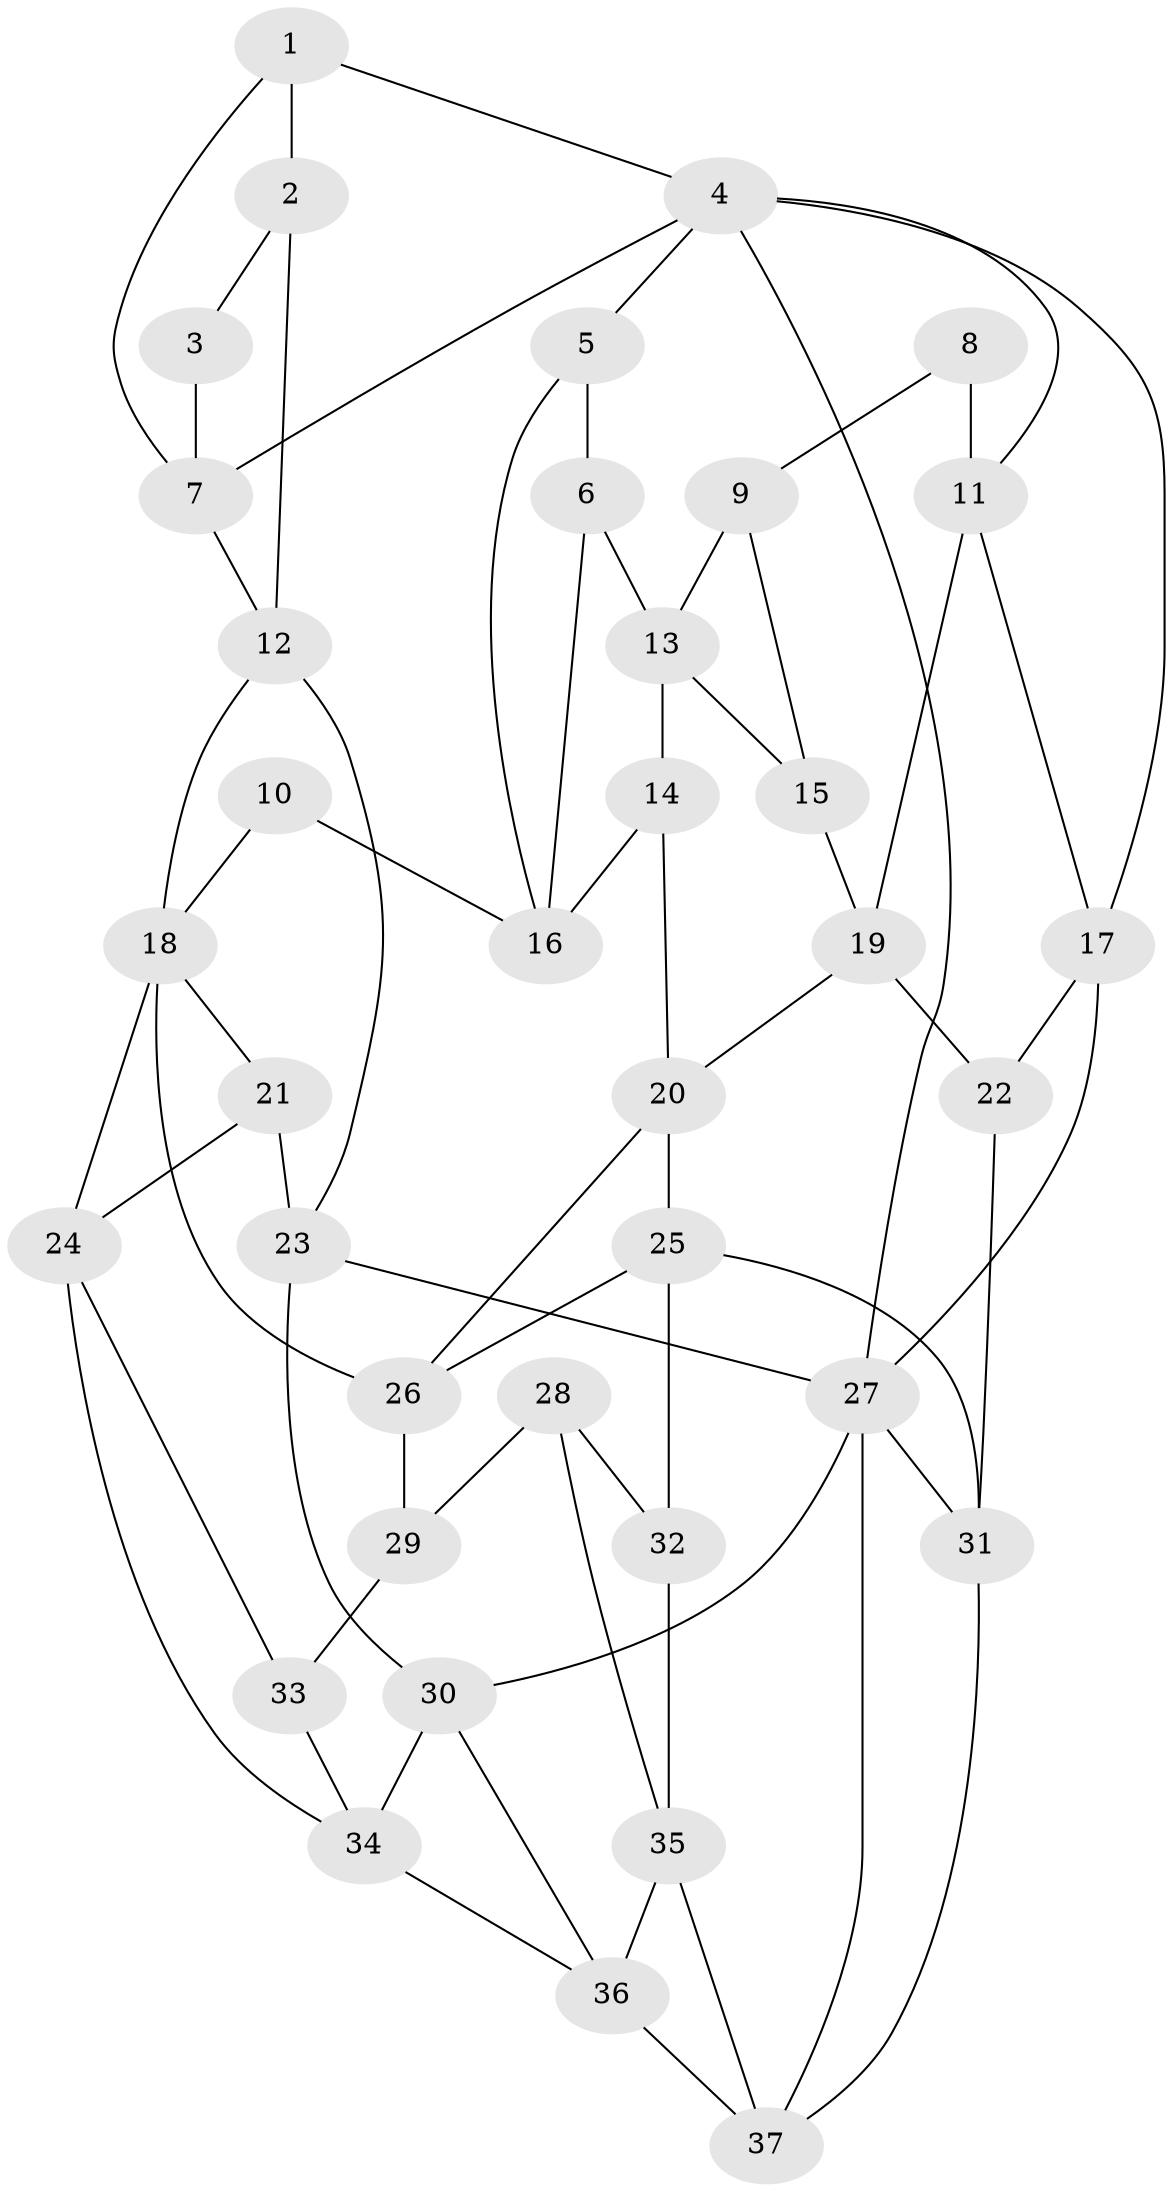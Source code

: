 // original degree distribution, {3: 0.043478260869565216, 6: 0.21739130434782608, 4: 0.1956521739130435, 5: 0.5434782608695652}
// Generated by graph-tools (version 1.1) at 2025/38/03/04/25 23:38:22]
// undirected, 37 vertices, 67 edges
graph export_dot {
  node [color=gray90,style=filled];
  1;
  2;
  3;
  4;
  5;
  6;
  7;
  8;
  9;
  10;
  11;
  12;
  13;
  14;
  15;
  16;
  17;
  18;
  19;
  20;
  21;
  22;
  23;
  24;
  25;
  26;
  27;
  28;
  29;
  30;
  31;
  32;
  33;
  34;
  35;
  36;
  37;
  1 -- 2 [weight=1.0];
  1 -- 4 [weight=1.0];
  1 -- 7 [weight=1.0];
  2 -- 3 [weight=1.0];
  2 -- 12 [weight=1.0];
  3 -- 7 [weight=2.0];
  4 -- 5 [weight=1.0];
  4 -- 7 [weight=1.0];
  4 -- 11 [weight=1.0];
  4 -- 17 [weight=1.0];
  4 -- 27 [weight=1.0];
  5 -- 6 [weight=1.0];
  5 -- 16 [weight=1.0];
  6 -- 13 [weight=1.0];
  6 -- 16 [weight=1.0];
  7 -- 12 [weight=1.0];
  8 -- 9 [weight=2.0];
  8 -- 11 [weight=2.0];
  9 -- 13 [weight=1.0];
  9 -- 15 [weight=1.0];
  10 -- 16 [weight=2.0];
  10 -- 18 [weight=1.0];
  11 -- 17 [weight=1.0];
  11 -- 19 [weight=1.0];
  12 -- 18 [weight=1.0];
  12 -- 23 [weight=1.0];
  13 -- 14 [weight=1.0];
  13 -- 15 [weight=1.0];
  14 -- 16 [weight=2.0];
  14 -- 20 [weight=1.0];
  15 -- 19 [weight=1.0];
  17 -- 22 [weight=2.0];
  17 -- 27 [weight=1.0];
  18 -- 21 [weight=1.0];
  18 -- 24 [weight=1.0];
  18 -- 26 [weight=1.0];
  19 -- 20 [weight=1.0];
  19 -- 22 [weight=2.0];
  20 -- 25 [weight=1.0];
  20 -- 26 [weight=1.0];
  21 -- 23 [weight=2.0];
  21 -- 24 [weight=1.0];
  22 -- 31 [weight=2.0];
  23 -- 27 [weight=1.0];
  23 -- 30 [weight=1.0];
  24 -- 33 [weight=1.0];
  24 -- 34 [weight=1.0];
  25 -- 26 [weight=1.0];
  25 -- 31 [weight=1.0];
  25 -- 32 [weight=2.0];
  26 -- 29 [weight=1.0];
  27 -- 30 [weight=1.0];
  27 -- 31 [weight=1.0];
  27 -- 37 [weight=1.0];
  28 -- 29 [weight=1.0];
  28 -- 32 [weight=1.0];
  28 -- 35 [weight=1.0];
  29 -- 33 [weight=2.0];
  30 -- 34 [weight=1.0];
  30 -- 36 [weight=1.0];
  31 -- 37 [weight=1.0];
  32 -- 35 [weight=1.0];
  33 -- 34 [weight=1.0];
  34 -- 36 [weight=1.0];
  35 -- 36 [weight=1.0];
  35 -- 37 [weight=1.0];
  36 -- 37 [weight=1.0];
}
